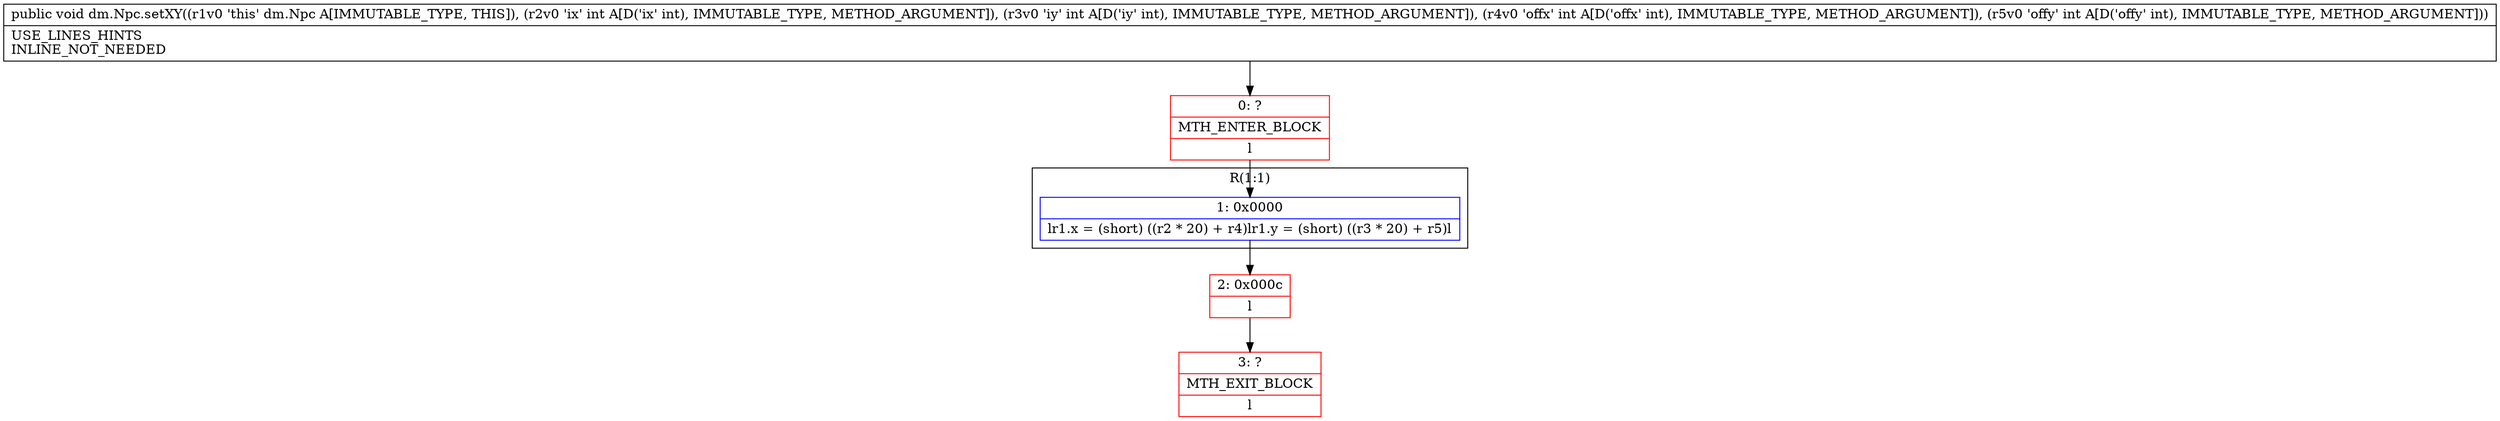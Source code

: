 digraph "CFG fordm.Npc.setXY(IIII)V" {
subgraph cluster_Region_964136912 {
label = "R(1:1)";
node [shape=record,color=blue];
Node_1 [shape=record,label="{1\:\ 0x0000|lr1.x = (short) ((r2 * 20) + r4)lr1.y = (short) ((r3 * 20) + r5)l}"];
}
Node_0 [shape=record,color=red,label="{0\:\ ?|MTH_ENTER_BLOCK\l|l}"];
Node_2 [shape=record,color=red,label="{2\:\ 0x000c|l}"];
Node_3 [shape=record,color=red,label="{3\:\ ?|MTH_EXIT_BLOCK\l|l}"];
MethodNode[shape=record,label="{public void dm.Npc.setXY((r1v0 'this' dm.Npc A[IMMUTABLE_TYPE, THIS]), (r2v0 'ix' int A[D('ix' int), IMMUTABLE_TYPE, METHOD_ARGUMENT]), (r3v0 'iy' int A[D('iy' int), IMMUTABLE_TYPE, METHOD_ARGUMENT]), (r4v0 'offx' int A[D('offx' int), IMMUTABLE_TYPE, METHOD_ARGUMENT]), (r5v0 'offy' int A[D('offy' int), IMMUTABLE_TYPE, METHOD_ARGUMENT]))  | USE_LINES_HINTS\lINLINE_NOT_NEEDED\l}"];
MethodNode -> Node_0;
Node_1 -> Node_2;
Node_0 -> Node_1;
Node_2 -> Node_3;
}

